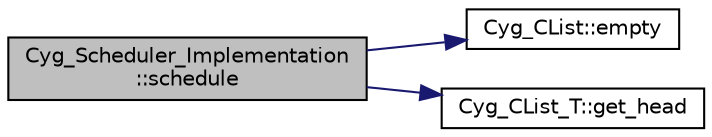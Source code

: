 digraph "Cyg_Scheduler_Implementation::schedule"
{
  edge [fontname="Helvetica",fontsize="10",labelfontname="Helvetica",labelfontsize="10"];
  node [fontname="Helvetica",fontsize="10",shape=record];
  rankdir="LR";
  Node1 [label="Cyg_Scheduler_Implementation\l::schedule",height=0.2,width=0.4,color="black", fillcolor="grey75", style="filled" fontcolor="black"];
  Node1 -> Node2 [color="midnightblue",fontsize="10",style="solid",fontname="Helvetica"];
  Node2 [label="Cyg_CList::empty",height=0.2,width=0.4,color="black", fillcolor="white", style="filled",URL="$class_cyg___c_list.html#aa3a14467bff2cc99f72d1c7139282d17"];
  Node1 -> Node3 [color="midnightblue",fontsize="10",style="solid",fontname="Helvetica"];
  Node3 [label="Cyg_CList_T::get_head",height=0.2,width=0.4,color="black", fillcolor="white", style="filled",URL="$class_cyg___c_list___t.html#a8a550e09751307bcc988ffa2f0a03c36"];
}
